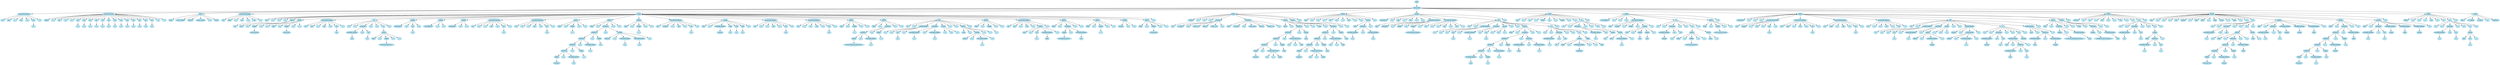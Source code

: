 digraph arbolAST{
node [shape=oval, style=filled, color=lightblue2, fontname=Helvetica, fontsize=10];
edge [fontname=Helvetica, fontsize=10];
n0[label="INICIO"];
n1[label="INSTRUCCIONES"];
n0 -> n1;
n2[label="DECLARACION_VARIABLES"];
n1 -> n2;
n3[label="var"];
n2 -> n3;
n4[label="var1"];
n2 -> n4;
n5[label=":"];
n2 -> n5;
n6[label="INT"];
n2 -> n6;
n7[label="="];
n2 -> n7;
n8[label="INT"];
n2 -> n8;
n9[label="0"];
n8 -> n9;
n10[label=";"];
n2 -> n10;
n11[label="Declaracion de Arreglos"];
n1 -> n11;
n12[label="arreglo2"];
n11 -> n12;
n13[label=":"];
n11 -> n13;
n14[label="INT"];
n11 -> n14;
n15[label="="];
n11 -> n15;
n16[label="["];
n11 -> n16;
n17[label="INT"];
n11 -> n17;
n18[label="0"];
n17 -> n18;
n19[label="INT"];
n11 -> n19;
n20[label="0"];
n19 -> n20;
n21[label="INT"];
n11 -> n21;
n22[label="1"];
n21 -> n22;
n23[label="INT"];
n11 -> n23;
n24[label="2"];
n23 -> n24;
n25[label="INT"];
n11 -> n25;
n26[label="0"];
n25 -> n26;
n27[label="INT"];
n11 -> n27;
n28[label="0"];
n27 -> n28;
n29[label="INT"];
n11 -> n29;
n30[label="5"];
n29 -> n30;
n31[label="INT"];
n11 -> n31;
n32[label="1"];
n31 -> n32;
n33[label="INT"];
n11 -> n33;
n34[label="0"];
n33 -> n34;
n35[label="INT"];
n11 -> n35;
n36[label="0"];
n35 -> n36;
n37[label="INT"];
n11 -> n37;
n38[label="8"];
n37 -> n38;
n39[label="INT"];
n11 -> n39;
n40[label="0"];
n39 -> n40;
n41[label="INT"];
n11 -> n41;
n42[label="0"];
n41 -> n42;
n43[label="]"];
n11 -> n43;
n44[label=";"];
n11 -> n44;
n45[label="STRUCT"];
n1 -> n45;
n46[label="struct {"];
n45 -> n46;
n47[label="nombre : CADENA"];
n45 -> n47;
n48[label="edad : INT"];
n45 -> n48;
n49[label="estatura : DOUBLE"];
n45 -> n49;
n50[label="}"];
n45 -> n50;
n51[label="persona"];
n45 -> n51;
n52[label="DECLARACION_VARIABLES"];
n1 -> n52;
n53[label="var"];
n52 -> n53;
n54[label="global"];
n52 -> n54;
n55[label=":"];
n52 -> n55;
n56[label="INT"];
n52 -> n56;
n57[label="="];
n52 -> n57;
n58[label="INT"];
n52 -> n58;
n59[label="10"];
n58 -> n59;
n60[label=";"];
n52 -> n60;
n61[label="METODO"];
n1 -> n61;
n62[label="main"];
n61 -> n62;
n63[label="("];
n61 -> n63;
n64[label=")"];
n61 -> n64;
n65[label="{"];
n61 -> n65;
n66[label="PRINTLN"];
n61 -> n66;
n67[label="Println"];
n66 -> n67;
n68[label="("];
n66 -> n68;
n69[label="CADENA"];
n66 -> n69;
n70[label="Archivo de prueba"];
n69 -> n70;
n71[label=")"];
n66 -> n71;
n72[label=";"];
n66 -> n72;
n73[label="PRINTLN"];
n61 -> n73;
n74[label="Println"];
n73 -> n74;
n75[label="("];
n73 -> n75;
n76[label="CADENA"];
n73 -> n76;
n77[label="Si sale compi1"];
n76 -> n77;
n78[label=")"];
n73 -> n78;
n79[label=";"];
n73 -> n79;
n80[label="DECLARACION_VARIABLES"];
n61 -> n80;
n81[label="var"];
n80 -> n81;
n82[label="var1"];
n80 -> n82;
n83[label=":"];
n80 -> n83;
n84[label="INT"];
n80 -> n84;
n85[label="="];
n80 -> n85;
n86[label="INT"];
n80 -> n86;
n87[label="10"];
n86 -> n87;
n88[label=";"];
n80 -> n88;
n89[label="IF"];
n61 -> n89;
n90[label="if"];
n89 -> n90;
n91[label="("];
n89 -> n91;
n92[label="RELACIONAL"];
n89 -> n92;
n93[label="RECUPERAR_VARIABLE"];
n92 -> n93;
n94[label="var1"];
n93 -> n94;
n95[label="=="];
n92 -> n95;
n96[label="INT"];
n92 -> n96;
n97[label="0"];
n96 -> n97;
n98[label=")"];
n89 -> n98;
n99[label="{"];
n89 -> n99;
n100[label="IF"];
n89 -> n100;
n101[label="PRINTLN"];
n100 -> n101;
n102[label="Println"];
n101 -> n102;
n103[label="("];
n101 -> n103;
n104[label="CADENA"];
n101 -> n104;
n105[label="Manejo de ambitos erroneo :'("];
n104 -> n105;
n106[label=")"];
n101 -> n106;
n107[label=";"];
n101 -> n107;
n108[label="}"];
n89 -> n108;
n109[label="LLAMADA"];
n61 -> n109;
n110[label="tablamultiplicar"];
n109 -> n110;
n111[label="("];
n109 -> n111;
n112[label="INT"];
n109 -> n112;
n113[label="5"];
n112 -> n113;
n114[label=")"];
n109 -> n114;
n115[label="LLAMADA"];
n61 -> n115;
n116[label="recursividadbasica"];
n115 -> n116;
n117[label="("];
n115 -> n117;
n118[label=")"];
n115 -> n118;
n119[label="LLAMADA"];
n61 -> n119;
n120[label="analizararreglo"];
n119 -> n120;
n121[label="("];
n119 -> n121;
n122[label=")"];
n119 -> n122;
n123[label="DECLARACION_VARIABLES"];
n61 -> n123;
n124[label="var"];
n123 -> n124;
n125[label="m"];
n123 -> n125;
n126[label=":"];
n123 -> n126;
n127[label="INT"];
n123 -> n127;
n128[label="="];
n123 -> n128;
n129[label="INT"];
n123 -> n129;
n130[label="1"];
n129 -> n130;
n131[label=";"];
n123 -> n131;
n132[label="DECLARACION_VARIABLES"];
n61 -> n132;
n133[label="var"];
n132 -> n133;
n134[label="n"];
n132 -> n134;
n135[label=":"];
n132 -> n135;
n136[label="INT"];
n132 -> n136;
n137[label="="];
n132 -> n137;
n138[label="INT"];
n132 -> n138;
n139[label="2"];
n138 -> n139;
n140[label=";"];
n132 -> n140;
n141[label="PRINTLN"];
n61 -> n141;
n142[label="Println"];
n141 -> n142;
n143[label="("];
n141 -> n143;
n144[label="CADENA"];
n141 -> n144;
n145[label=""];
n144 -> n145;
n146[label=")"];
n141 -> n146;
n147[label=";"];
n141 -> n147;
n148[label="PRINTLN"];
n61 -> n148;
n149[label="Println"];
n148 -> n149;
n150[label="("];
n148 -> n150;
n151[label="ARITMETICA"];
n148 -> n151;
n152[label="ARITMETICA"];
n151 -> n152;
n153[label="ARITMETICA"];
n152 -> n153;
n154[label="ARITMETICA"];
n153 -> n154;
n155[label="ARITMETICA"];
n154 -> n155;
n156[label="CADENA"];
n155 -> n156;
n157[label="Ackermann("];
n156 -> n157;
n158[label="+"];
n155 -> n158;
n159[label="RECUPERAR_VARIABLE"];
n155 -> n159;
n160[label="m"];
n159 -> n160;
n161[label="+"];
n154 -> n161;
n162[label="CADENA"];
n154 -> n162;
n163[label=", "];
n162 -> n163;
n164[label="+"];
n153 -> n164;
n165[label="RECUPERAR_VARIABLE"];
n153 -> n165;
n166[label="n"];
n165 -> n166;
n167[label="+"];
n152 -> n167;
n168[label="CADENA"];
n152 -> n168;
n169[label=") = "];
n168 -> n169;
n170[label="+"];
n151 -> n170;
n171[label="LLAMADA"];
n151 -> n171;
n172[label="ackermann"];
n171 -> n172;
n173[label="("];
n171 -> n173;
n174[label="RECUPERAR_VARIABLE"];
n171 -> n174;
n175[label="m"];
n174 -> n175;
n176[label="RECUPERAR_VARIABLE"];
n171 -> n176;
n177[label="n"];
n176 -> n177;
n178[label=")"];
n171 -> n178;
n179[label=")"];
n148 -> n179;
n180[label=";"];
n148 -> n180;
n181[label="PRINTLN"];
n61 -> n181;
n182[label="Println"];
n181 -> n182;
n183[label="("];
n181 -> n183;
n184[label="CADENA"];
n181 -> n184;
n185[label=""];
n184 -> n185;
n186[label=")"];
n181 -> n186;
n187[label=";"];
n181 -> n187;
n188[label="DECLARACION_VARIABLES"];
n61 -> n188;
n189[label="var"];
n188 -> n189;
n190[label="numdiscos"];
n188 -> n190;
n191[label=":"];
n188 -> n191;
n192[label="INT"];
n188 -> n192;
n193[label="="];
n188 -> n193;
n194[label="INT"];
n188 -> n194;
n195[label="4"];
n194 -> n195;
n196[label=";"];
n188 -> n196;
n197[label="LLAMADA"];
n61 -> n197;
n198[label="hanoi"];
n197 -> n198;
n199[label="("];
n197 -> n199;
n200[label="RECUPERAR_VARIABLE"];
n197 -> n200;
n201[label="numdiscos"];
n200 -> n201;
n202[label="CHAR"];
n197 -> n202;
n203[label="A"];
n202 -> n203;
n204[label="CHAR"];
n197 -> n204;
n205[label="C"];
n204 -> n205;
n206[label="CHAR"];
n197 -> n206;
n207[label="B"];
n206 -> n207;
n208[label=")"];
n197 -> n208;
n209[label="DECLARACION_VARIABLES"];
n61 -> n209;
n210[label="var"];
n209 -> n210;
n211[label="f"];
n209 -> n211;
n212[label=":"];
n209 -> n212;
n213[label="INT"];
n209 -> n213;
n214[label="="];
n209 -> n214;
n215[label="INT"];
n209 -> n215;
n216[label="10"];
n215 -> n216;
n217[label=";"];
n209 -> n217;
n218[label="DECLARACION_VARIABLES"];
n61 -> n218;
n219[label="var"];
n218 -> n219;
n220[label="i"];
n218 -> n220;
n221[label=":"];
n218 -> n221;
n222[label="INT"];
n218 -> n222;
n223[label="="];
n218 -> n223;
n224[label="INT"];
n218 -> n224;
n225[label="0"];
n224 -> n225;
n226[label=";"];
n218 -> n226;
n227[label="PRINTLN"];
n61 -> n227;
n228[label="Println"];
n227 -> n228;
n229[label="("];
n227 -> n229;
n230[label="CADENA"];
n227 -> n230;
n231[label=""];
n230 -> n231;
n232[label=")"];
n227 -> n232;
n233[label=";"];
n227 -> n233;
n234[label="PRINTLN"];
n61 -> n234;
n235[label="Println"];
n234 -> n235;
n236[label="("];
n234 -> n236;
n237[label="ARITMETICA"];
n234 -> n237;
n238[label="ARITMETICA"];
n237 -> n238;
n239[label="CADENA"];
n238 -> n239;
n240[label="Secuencia de Fibonacci hasta el término "];
n239 -> n240;
n241[label="+"];
n238 -> n241;
n242[label="RECUPERAR_VARIABLE"];
n238 -> n242;
n243[label="f"];
n242 -> n243;
n244[label="+"];
n237 -> n244;
n245[label="CADENA"];
n237 -> n245;
n246[label=":"];
n245 -> n246;
n247[label=")"];
n234 -> n247;
n248[label=";"];
n234 -> n248;
n249[label="FOR"];
n61 -> n249;
n250[label="for"];
n249 -> n250;
n251[label="("];
n249 -> n251;
n252[label="ASIGNAR_VARIABLE"];
n249 -> n252;
n253[label="i"];
n252 -> n253;
n254[label="="];
n252 -> n254;
n255[label="INT"];
n252 -> n255;
n256[label="0"];
n255 -> n256;
n257[label=";"];
n252 -> n257;
n258[label="RELACIONAL"];
n249 -> n258;
n259[label="RECUPERAR_VARIABLE"];
n258 -> n259;
n260[label="i"];
n259 -> n260;
n261[label="<"];
n258 -> n261;
n262[label="RECUPERAR_VARIABLE"];
n258 -> n262;
n263[label="f"];
n262 -> n263;
n264[label="INC_DEC"];
n249 -> n264;
n265[label="i"];
n264 -> n265;
n266[label="++"];
n264 -> n266;
n267[label=";"];
n264 -> n267;
n268[label=")"];
n249 -> n268;
n269[label="{"];
n249 -> n269;
n270[label="PRINTLN"];
n249 -> n270;
n271[label="Println"];
n270 -> n271;
n272[label="("];
n270 -> n272;
n273[label="LLAMADA"];
n270 -> n273;
n274[label="fibonacci"];
n273 -> n274;
n275[label="("];
n273 -> n275;
n276[label="RECUPERAR_VARIABLE"];
n273 -> n276;
n277[label="i"];
n276 -> n277;
n278[label=")"];
n273 -> n278;
n279[label=")"];
n270 -> n279;
n280[label=";"];
n270 -> n280;
n281[label="}"];
n249 -> n281;
n282[label="PRINTLN"];
n61 -> n282;
n283[label="Println"];
n282 -> n283;
n284[label="("];
n282 -> n284;
n285[label="CADENA"];
n282 -> n285;
n286[label=""];
n285 -> n286;
n287[label=")"];
n282 -> n287;
n288[label=";"];
n282 -> n288;
n289[label="DECLARACION_VARIABLES"];
n61 -> n289;
n290[label="var"];
n289 -> n290;
n291[label="sum"];
n289 -> n291;
n292[label=":"];
n289 -> n292;
n293[label="INT"];
n289 -> n293;
n294[label="="];
n289 -> n294;
n295[label="LLAMADA"];
n289 -> n295;
n296[label="suma"];
n295 -> n296;
n297[label="("];
n295 -> n297;
n298[label="INT"];
n295 -> n298;
n299[label="1"];
n298 -> n299;
n300[label="RECUPERAR_VARIABLE"];
n295 -> n300;
n301[label="global"];
n300 -> n301;
n302[label=")"];
n295 -> n302;
n303[label=";"];
n289 -> n303;
n304[label="PRINTLN"];
n61 -> n304;
n305[label="Println"];
n304 -> n305;
n306[label="("];
n304 -> n306;
n307[label="ARITMETICA"];
n304 -> n307;
n308[label="CADENA"];
n307 -> n308;
n309[label="El resultado de la suma es: "];
n308 -> n309;
n310[label="+"];
n307 -> n310;
n311[label="RECUPERAR_VARIABLE"];
n307 -> n311;
n312[label="sum"];
n311 -> n312;
n313[label=")"];
n304 -> n313;
n314[label=";"];
n304 -> n314;
n315[label="PRINTLN"];
n61 -> n315;
n316[label="Println"];
n315 -> n316;
n317[label="("];
n315 -> n317;
n318[label="CADENA"];
n315 -> n318;
n319[label=""];
n318 -> n319;
n320[label=")"];
n315 -> n320;
n321[label=";"];
n315 -> n321;
n322[label="LLAMADA"];
n61 -> n322;
n323[label="mimetodo"];
n322 -> n323;
n324[label="("];
n322 -> n324;
n325[label=")"];
n322 -> n325;
n326[label="PRINTLN"];
n61 -> n326;
n327[label="Println"];
n326 -> n327;
n328[label="("];
n326 -> n328;
n329[label="CADENA"];
n326 -> n329;
n330[label="Fin de la prueba"];
n329 -> n330;
n331[label=")"];
n326 -> n331;
n332[label=";"];
n326 -> n332;
n333[label="}"];
n61 -> n333;
n334[label="METODO"];
n1 -> n334;
n335[label="mimetodo"];
n334 -> n335;
n336[label="("];
n334 -> n336;
n337[label=")"];
n334 -> n337;
n338[label="{"];
n334 -> n338;
n339[label="INSTSTRUCT"];
n334 -> n339;
n340[label="var"];
n339 -> n340;
n341[label="p1 : persona"];
n339 -> n341;
n342[label="= {"];
n339 -> n342;
n343[label="nombre : Luis"];
n339 -> n343;
n344[label="edad : 20"];
n339 -> n344;
n345[label="estatura : 1.60"];
n339 -> n345;
n346[label="}"];
n339 -> n346;
n347[label="INSTSTRUCT"];
n334 -> n347;
n348[label="const"];
n347 -> n348;
n349[label="p2 : persona"];
n347 -> n349;
n350[label="= {"];
n347 -> n350;
n351[label="nombre : Maria"];
n347 -> n351;
n352[label="edad : 25"];
n347 -> n352;
n353[label="estatura : 1.50"];
n347 -> n353;
n354[label="}"];
n347 -> n354;
n355[label="PRINTLN"];
n334 -> n355;
n356[label="Println"];
n355 -> n356;
n357[label="("];
n355 -> n357;
n358[label="ARITMETICA"];
n355 -> n358;
n359[label="ARITMETICA"];
n358 -> n359;
n360[label="ARITMETICA"];
n359 -> n360;
n361[label="ARITMETICA"];
n360 -> n361;
n362[label="CADENA"];
n361 -> n362;
n363[label="La persona "];
n362 -> n363;
n364[label="+"];
n361 -> n364;
n365[label="ACCESO CAMPO STRUCT"];
n361 -> n365;
n366[label="p1"];
n365 -> n366;
n367[label="."];
n365 -> n367;
n368[label="nombre"];
n365 -> n368;
n369[label="+"];
n360 -> n369;
n370[label="CADENA"];
n360 -> n370;
n371[label=" tiene "];
n370 -> n371;
n372[label="+"];
n359 -> n372;
n373[label="ACCESO CAMPO STRUCT"];
n359 -> n373;
n374[label="p1"];
n373 -> n374;
n375[label="."];
n373 -> n375;
n376[label="edad"];
n373 -> n376;
n377[label="+"];
n358 -> n377;
n378[label="CADENA"];
n358 -> n378;
n379[label=" años"];
n378 -> n379;
n380[label=")"];
n355 -> n380;
n381[label=";"];
n355 -> n381;
n382[label="PRINTLN"];
n334 -> n382;
n383[label="Println"];
n382 -> n383;
n384[label="("];
n382 -> n384;
n385[label="ARITMETICA"];
n382 -> n385;
n386[label="ARITMETICA"];
n385 -> n386;
n387[label="ARITMETICA"];
n386 -> n387;
n388[label="ARITMETICA"];
n387 -> n388;
n389[label="CADENA"];
n388 -> n389;
n390[label="La persona "];
n389 -> n390;
n391[label="+"];
n388 -> n391;
n392[label="ACCESO CAMPO STRUCT"];
n388 -> n392;
n393[label="p2"];
n392 -> n393;
n394[label="."];
n392 -> n394;
n395[label="nombre"];
n392 -> n395;
n396[label="+"];
n387 -> n396;
n397[label="CADENA"];
n387 -> n397;
n398[label=" tiene "];
n397 -> n398;
n399[label="+"];
n386 -> n399;
n400[label="ACCESO CAMPO STRUCT"];
n386 -> n400;
n401[label="p2"];
n400 -> n401;
n402[label="."];
n400 -> n402;
n403[label="edad"];
n400 -> n403;
n404[label="+"];
n385 -> n404;
n405[label="CADENA"];
n385 -> n405;
n406[label=" años"];
n405 -> n406;
n407[label=")"];
n382 -> n407;
n408[label=";"];
n382 -> n408;
n409[label="}"];
n334 -> n409;
n410[label="METODO"];
n1 -> n410;
n411[label="suma"];
n410 -> n411;
n412[label="("];
n410 -> n412;
n413[label="a"];
n410 -> n413;
n414[label=":"];
n410 -> n414;
n415[label="INT"];
n410 -> n415;
n416[label="b"];
n410 -> n416;
n417[label=":"];
n410 -> n417;
n418[label="INT"];
n410 -> n418;
n419[label=")"];
n410 -> n419;
n420[label="{"];
n410 -> n420;
n421[label="RETURN"];
n410 -> n421;
n422[label="return"];
n421 -> n422;
n423[label="ARITMETICA"];
n421 -> n423;
n424[label="RECUPERAR_VARIABLE"];
n423 -> n424;
n425[label="a"];
n424 -> n425;
n426[label="+"];
n423 -> n426;
n427[label="RECUPERAR_VARIABLE"];
n423 -> n427;
n428[label="b"];
n427 -> n428;
n429[label=";"];
n421 -> n429;
n430[label="}"];
n410 -> n430;
n431[label="METODO"];
n1 -> n431;
n432[label="tablamultiplicar"];
n431 -> n432;
n433[label="("];
n431 -> n433;
n434[label="valor"];
n431 -> n434;
n435[label=":"];
n431 -> n435;
n436[label="INT"];
n431 -> n436;
n437[label=")"];
n431 -> n437;
n438[label="{"];
n431 -> n438;
n439[label="DECLARACION_VARIABLES"];
n431 -> n439;
n440[label="const"];
n439 -> n440;
n441[label="cadenasalida"];
n439 -> n441;
n442[label=":"];
n439 -> n442;
n443[label="CADENA"];
n439 -> n443;
n444[label="="];
n439 -> n444;
n445[label="CADENA"];
n439 -> n445;
n446[label="Final de la tabla de multiplicar"];
n445 -> n446;
n447[label=";"];
n439 -> n447;
n448[label="DECLARACION_VARIABLES"];
n431 -> n448;
n449[label="var"];
n448 -> n449;
n450[label="i"];
n448 -> n450;
n451[label=":"];
n448 -> n451;
n452[label="INT"];
n448 -> n452;
n453[label="="];
n448 -> n453;
n454[label="INT"];
n448 -> n454;
n455[label="1"];
n454 -> n455;
n456[label=";"];
n448 -> n456;
n457[label="FOR"];
n431 -> n457;
n458[label="for"];
n457 -> n458;
n459[label="("];
n457 -> n459;
n460[label="ASIGNAR_VARIABLE"];
n457 -> n460;
n461[label="i"];
n460 -> n461;
n462[label="="];
n460 -> n462;
n463[label="INT"];
n460 -> n463;
n464[label="1"];
n463 -> n464;
n465[label=";"];
n460 -> n465;
n466[label="RELACIONAL"];
n457 -> n466;
n467[label="RECUPERAR_VARIABLE"];
n466 -> n467;
n468[label="i"];
n467 -> n468;
n469[label="<"];
n466 -> n469;
n470[label="INT"];
n466 -> n470;
n471[label="11"];
n470 -> n471;
n472[label="INC_DEC"];
n457 -> n472;
n473[label="i"];
n472 -> n473;
n474[label="++"];
n472 -> n474;
n475[label=";"];
n472 -> n475;
n476[label=")"];
n457 -> n476;
n477[label="{"];
n457 -> n477;
n478[label="PRINTLN"];
n457 -> n478;
n479[label="Println"];
n478 -> n479;
n480[label="("];
n478 -> n480;
n481[label="ARITMETICA"];
n478 -> n481;
n482[label="ARITMETICA"];
n481 -> n482;
n483[label="ARITMETICA"];
n482 -> n483;
n484[label="ARITMETICA"];
n483 -> n484;
n485[label="RECUPERAR_VARIABLE"];
n484 -> n485;
n486[label="valor"];
n485 -> n486;
n487[label="+"];
n484 -> n487;
n488[label="CADENA"];
n484 -> n488;
n489[label=" x "];
n488 -> n489;
n490[label="+"];
n483 -> n490;
n491[label="RECUPERAR_VARIABLE"];
n483 -> n491;
n492[label="i"];
n491 -> n492;
n493[label="+"];
n482 -> n493;
n494[label="CADENA"];
n482 -> n494;
n495[label=" = "];
n494 -> n495;
n496[label="+"];
n481 -> n496;
n497[label="ARITMETICA"];
n481 -> n497;
n498[label="RECUPERAR_VARIABLE"];
n497 -> n498;
n499[label="valor"];
n498 -> n499;
n500[label="*"];
n497 -> n500;
n501[label="RECUPERAR_VARIABLE"];
n497 -> n501;
n502[label="i"];
n501 -> n502;
n503[label=")"];
n478 -> n503;
n504[label=";"];
n478 -> n504;
n505[label="IF"];
n457 -> n505;
n506[label="if"];
n505 -> n506;
n507[label="("];
n505 -> n507;
n508[label="RELACIONAL"];
n505 -> n508;
n509[label="RECUPERAR_VARIABLE"];
n508 -> n509;
n510[label="i"];
n509 -> n510;
n511[label="=="];
n508 -> n511;
n512[label="INT"];
n508 -> n512;
n513[label="10"];
n512 -> n513;
n514[label=")"];
n505 -> n514;
n515[label="{"];
n505 -> n515;
n516[label="IF"];
n505 -> n516;
n517[label="PRINTLN"];
n516 -> n517;
n518[label="Println"];
n517 -> n518;
n519[label="("];
n517 -> n519;
n520[label="RECUPERAR_VARIABLE"];
n517 -> n520;
n521[label="cadenasalida"];
n520 -> n521;
n522[label=")"];
n517 -> n522;
n523[label=";"];
n517 -> n523;
n524[label="BREAK"];
n516 -> n524;
n525[label="break"];
n524 -> n525;
n526[label="}"];
n505 -> n526;
n527[label="}"];
n457 -> n527;
n528[label="}"];
n431 -> n528;
n529[label="METODO"];
n1 -> n529;
n530[label="mcd"];
n529 -> n530;
n531[label="("];
n529 -> n531;
n532[label="a"];
n529 -> n532;
n533[label=":"];
n529 -> n533;
n534[label="DOUBLE"];
n529 -> n534;
n535[label="b"];
n529 -> n535;
n536[label=":"];
n529 -> n536;
n537[label="DOUBLE"];
n529 -> n537;
n538[label=")"];
n529 -> n538;
n539[label="{"];
n529 -> n539;
n540[label="IF"];
n529 -> n540;
n541[label="if"];
n540 -> n541;
n542[label="("];
n540 -> n542;
n543[label="RELACIONAL"];
n540 -> n543;
n544[label="RECUPERAR_VARIABLE"];
n543 -> n544;
n545[label="b"];
n544 -> n545;
n546[label="=="];
n543 -> n546;
n547[label="DOUBLE"];
n543 -> n547;
n548[label="0.0"];
n547 -> n548;
n549[label=")"];
n540 -> n549;
n550[label="{"];
n540 -> n550;
n551[label="IF"];
n540 -> n551;
n552[label="RETURN"];
n551 -> n552;
n553[label="return"];
n552 -> n553;
n554[label="RECUPERAR_VARIABLE"];
n552 -> n554;
n555[label="a"];
n554 -> n555;
n556[label=";"];
n552 -> n556;
n557[label="}"];
n540 -> n557;
n558[label="}"];
n529 -> n558;
n559[label="METODO"];
n1 -> n559;
n560[label="recursividadbasica"];
n559 -> n560;
n561[label="("];
n559 -> n561;
n562[label=")"];
n559 -> n562;
n563[label="{"];
n559 -> n563;
n564[label="DECLARACION_VARIABLES"];
n559 -> n564;
n565[label="const"];
n564 -> n565;
n566[label="resultado"];
n564 -> n566;
n567[label=":"];
n564 -> n567;
n568[label="DOUBLE"];
n564 -> n568;
n569[label="="];
n564 -> n569;
n570[label="LLAMADA"];
n564 -> n570;
n571[label="mcd"];
n570 -> n571;
n572[label="("];
n570 -> n572;
n573[label="DOUBLE"];
n570 -> n573;
n574[label="48.0"];
n573 -> n574;
n575[label="DOUBLE"];
n570 -> n575;
n576[label="18.0"];
n575 -> n576;
n577[label=")"];
n570 -> n577;
n578[label=";"];
n564 -> n578;
n579[label="IF"];
n559 -> n579;
n580[label="if"];
n579 -> n580;
n581[label="("];
n579 -> n581;
n582[label="RELACIONAL"];
n579 -> n582;
n583[label="RECUPERAR_VARIABLE"];
n582 -> n583;
n584[label="resultado"];
n583 -> n584;
n585[label="=="];
n582 -> n585;
n586[label="INT"];
n582 -> n586;
n587[label="6"];
n586 -> n587;
n588[label=")"];
n579 -> n588;
n589[label="{"];
n579 -> n589;
n590[label="IF"];
n579 -> n590;
n591[label="PRINTLN"];
n590 -> n591;
n592[label="Println"];
n591 -> n592;
n593[label="("];
n591 -> n593;
n594[label="CADENA"];
n591 -> n594;
n595[label="Funcion recursiva correcta"];
n594 -> n595;
n596[label=")"];
n591 -> n596;
n597[label=";"];
n591 -> n597;
n598[label="RETURN"];
n590 -> n598;
n599[label="return"];
n598 -> n599;
n600[label=";"];
n598 -> n600;
n601[label="}"];
n579 -> n601;
n602[label="PRINTLN"];
n559 -> n602;
n603[label="Println"];
n602 -> n603;
n604[label="("];
n602 -> n604;
n605[label="CADENA"];
n602 -> n605;
n606[label="Funcion recursiva incorrecta"];
n605 -> n606;
n607[label=")"];
n602 -> n607;
n608[label=";"];
n602 -> n608;
n609[label="}"];
n559 -> n609;
n610[label="METODO"];
n1 -> n610;
n611[label="analizararreglo"];
n610 -> n611;
n612[label="("];
n610 -> n612;
n613[label=")"];
n610 -> n613;
n614[label="{"];
n610 -> n614;
n615[label="DECLARACION_VARIABLES"];
n610 -> n615;
n616[label="var"];
n615 -> n616;
n617[label="temporal"];
n615 -> n617;
n618[label=":"];
n615 -> n618;
n619[label="INT"];
n615 -> n619;
n620[label="="];
n615 -> n620;
n621[label="INT"];
n615 -> n621;
n622[label="0"];
n621 -> n622;
n623[label=";"];
n615 -> n623;
n624[label="DECLARACION_VARIABLES"];
n610 -> n624;
n625[label="var"];
n624 -> n625;
n626[label="suma"];
n624 -> n626;
n627[label=":"];
n624 -> n627;
n628[label="INT"];
n624 -> n628;
n629[label="="];
n624 -> n629;
n630[label="INT"];
n624 -> n630;
n631[label="17"];
n630 -> n631;
n632[label=";"];
n624 -> n632;
n633[label="DECLARACION_VARIABLES"];
n610 -> n633;
n634[label="var"];
n633 -> n634;
n635[label="ceros"];
n633 -> n635;
n636[label=":"];
n633 -> n636;
n637[label="INT"];
n633 -> n637;
n638[label="="];
n633 -> n638;
n639[label="INT"];
n633 -> n639;
n640[label="8"];
n639 -> n640;
n641[label=";"];
n633 -> n641;
n642[label="DECLARACION_VARIABLES"];
n610 -> n642;
n643[label="var"];
n642 -> n643;
n644[label="i"];
n642 -> n644;
n645[label=":"];
n642 -> n645;
n646[label="INT"];
n642 -> n646;
n647[label="="];
n642 -> n647;
n648[label="INT"];
n642 -> n648;
n649[label="0"];
n648 -> n649;
n650[label=";"];
n642 -> n650;
n651[label="FOR"];
n610 -> n651;
n652[label="for"];
n651 -> n652;
n653[label="("];
n651 -> n653;
n654[label="ASIGNAR_VARIABLE"];
n651 -> n654;
n655[label="i"];
n654 -> n655;
n656[label="="];
n654 -> n656;
n657[label="INT"];
n654 -> n657;
n658[label="0"];
n657 -> n658;
n659[label=";"];
n654 -> n659;
n660[label="RELACIONAL"];
n651 -> n660;
n661[label="RECUPERAR_VARIABLE"];
n660 -> n661;
n662[label="i"];
n661 -> n662;
n663[label="<"];
n660 -> n663;
n664[label="LENGTH"];
n660 -> n664;
n665[label="LENGTH"];
n664 -> n665;
n666[label="("];
n664 -> n666;
n667[label="RECUPERAR_VARIABLE"];
n664 -> n667;
n668[label="arreglo2"];
n667 -> n668;
n669[label=")"];
n664 -> n669;
n670[label="INC_DEC"];
n651 -> n670;
n671[label="i"];
n670 -> n671;
n672[label="++"];
n670 -> n672;
n673[label=";"];
n670 -> n673;
n674[label=")"];
n651 -> n674;
n675[label="{"];
n651 -> n675;
n676[label="ASIGNAR_VARIABLE"];
n651 -> n676;
n677[label="temporal"];
n676 -> n677;
n678[label="="];
n676 -> n678;
n679[label="ACCESO_VECTOR"];
n676 -> n679;
n680[label="arreglo2"];
n679 -> n680;
n681[label="["];
n679 -> n681;
n682[label="RECUPERAR_VARIABLE"];
n679 -> n682;
n683[label="i"];
n682 -> n683;
n684[label="]"];
n679 -> n684;
n685[label=";"];
n676 -> n685;
n686[label="IF"];
n651 -> n686;
n687[label="if"];
n686 -> n687;
n688[label="("];
n686 -> n688;
n689[label="RELACIONAL"];
n686 -> n689;
n690[label="RECUPERAR_VARIABLE"];
n689 -> n690;
n691[label="temporal"];
n690 -> n691;
n692[label="=="];
n689 -> n692;
n693[label="INT"];
n689 -> n693;
n694[label="0"];
n693 -> n694;
n695[label=")"];
n686 -> n695;
n696[label="{"];
n686 -> n696;
n697[label="IF"];
n686 -> n697;
n698[label="ASIGNAR_VARIABLE"];
n697 -> n698;
n699[label="ceros"];
n698 -> n699;
n700[label="="];
n698 -> n700;
n701[label="ARITMETICA"];
n698 -> n701;
n702[label="RECUPERAR_VARIABLE"];
n701 -> n702;
n703[label="ceros"];
n702 -> n703;
n704[label="+"];
n701 -> n704;
n705[label="INT"];
n701 -> n705;
n706[label="1"];
n705 -> n706;
n707[label=";"];
n698 -> n707;
n708[label="CONTINUE"];
n697 -> n708;
n709[label="}"];
n686 -> n709;
n710[label="ASIGNAR_VARIABLE"];
n651 -> n710;
n711[label="suma"];
n710 -> n711;
n712[label="="];
n710 -> n712;
n713[label="ARITMETICA"];
n710 -> n713;
n714[label="RECUPERAR_VARIABLE"];
n713 -> n714;
n715[label="suma"];
n714 -> n715;
n716[label="+"];
n713 -> n716;
n717[label="RECUPERAR_VARIABLE"];
n713 -> n717;
n718[label="temporal"];
n717 -> n718;
n719[label=";"];
n710 -> n719;
n720[label="}"];
n651 -> n720;
n721[label="PRINTLN"];
n610 -> n721;
n722[label="Println"];
n721 -> n722;
n723[label="("];
n721 -> n723;
n724[label="ARITMETICA"];
n721 -> n724;
n725[label="CADENA"];
n724 -> n725;
n726[label="La suma de los elementos del arreglo es: "];
n725 -> n726;
n727[label="+"];
n724 -> n727;
n728[label="RECUPERAR_VARIABLE"];
n724 -> n728;
n729[label="suma"];
n728 -> n729;
n730[label=")"];
n721 -> n730;
n731[label=";"];
n721 -> n731;
n732[label="PRINTLN"];
n610 -> n732;
n733[label="Println"];
n732 -> n733;
n734[label="("];
n732 -> n734;
n735[label="ARITMETICA"];
n732 -> n735;
n736[label="CADENA"];
n735 -> n736;
n737[label="La cantidad de ceros en el arreglo es: "];
n736 -> n737;
n738[label="+"];
n735 -> n738;
n739[label="RECUPERAR_VARIABLE"];
n735 -> n739;
n740[label="ceros"];
n739 -> n740;
n741[label=")"];
n732 -> n741;
n742[label=";"];
n732 -> n742;
n743[label="}"];
n610 -> n743;
n744[label="METODO"];
n1 -> n744;
n745[label="ackermann"];
n744 -> n745;
n746[label="("];
n744 -> n746;
n747[label="m"];
n744 -> n747;
n748[label=":"];
n744 -> n748;
n749[label="INT"];
n744 -> n749;
n750[label="n"];
n744 -> n750;
n751[label=":"];
n744 -> n751;
n752[label="INT"];
n744 -> n752;
n753[label=")"];
n744 -> n753;
n754[label="{"];
n744 -> n754;
n755[label="IF"];
n744 -> n755;
n756[label="if"];
n755 -> n756;
n757[label="("];
n755 -> n757;
n758[label="RELACIONAL"];
n755 -> n758;
n759[label="RECUPERAR_VARIABLE"];
n758 -> n759;
n760[label="m"];
n759 -> n760;
n761[label="=="];
n758 -> n761;
n762[label="INT"];
n758 -> n762;
n763[label="0"];
n762 -> n763;
n764[label=")"];
n755 -> n764;
n765[label="{"];
n755 -> n765;
n766[label="IF"];
n755 -> n766;
n767[label="RETURN"];
n766 -> n767;
n768[label="return"];
n767 -> n768;
n769[label="ARITMETICA"];
n767 -> n769;
n770[label="RECUPERAR_VARIABLE"];
n769 -> n770;
n771[label="n"];
n770 -> n771;
n772[label="+"];
n769 -> n772;
n773[label="INT"];
n769 -> n773;
n774[label="1"];
n773 -> n774;
n775[label=";"];
n767 -> n775;
n776[label="}"];
n755 -> n776;
n777[label="}"];
n744 -> n777;
n778[label="METODO"];
n1 -> n778;
n779[label="hanoi"];
n778 -> n779;
n780[label="("];
n778 -> n780;
n781[label="n"];
n778 -> n781;
n782[label=":"];
n778 -> n782;
n783[label="INT"];
n778 -> n783;
n784[label="fromPole"];
n778 -> n784;
n785[label=":"];
n778 -> n785;
n786[label="CHAR"];
n778 -> n786;
n787[label="toPole"];
n778 -> n787;
n788[label=":"];
n778 -> n788;
n789[label="CHAR"];
n778 -> n789;
n790[label="auxPole"];
n778 -> n790;
n791[label=":"];
n778 -> n791;
n792[label="CHAR"];
n778 -> n792;
n793[label=")"];
n778 -> n793;
n794[label="{"];
n778 -> n794;
n795[label="IF"];
n778 -> n795;
n796[label="if"];
n795 -> n796;
n797[label="("];
n795 -> n797;
n798[label="RELACIONAL"];
n795 -> n798;
n799[label="RECUPERAR_VARIABLE"];
n798 -> n799;
n800[label="n"];
n799 -> n800;
n801[label="=="];
n798 -> n801;
n802[label="INT"];
n798 -> n802;
n803[label="1"];
n802 -> n803;
n804[label=")"];
n795 -> n804;
n805[label="{"];
n795 -> n805;
n806[label="IF"];
n795 -> n806;
n807[label="PRINTLN"];
n806 -> n807;
n808[label="Println"];
n807 -> n808;
n809[label="("];
n807 -> n809;
n810[label="ARITMETICA"];
n807 -> n810;
n811[label="ARITMETICA"];
n810 -> n811;
n812[label="ARITMETICA"];
n811 -> n812;
n813[label="CADENA"];
n812 -> n813;
n814[label="Mover disco 1 de "];
n813 -> n814;
n815[label="+"];
n812 -> n815;
n816[label="RECUPERAR_VARIABLE"];
n812 -> n816;
n817[label="frompole"];
n816 -> n817;
n818[label="+"];
n811 -> n818;
n819[label="CADENA"];
n811 -> n819;
n820[label=" a "];
n819 -> n820;
n821[label="+"];
n810 -> n821;
n822[label="RECUPERAR_VARIABLE"];
n810 -> n822;
n823[label="topole"];
n822 -> n823;
n824[label=")"];
n807 -> n824;
n825[label=";"];
n807 -> n825;
n826[label="RETURN"];
n806 -> n826;
n827[label="return"];
n826 -> n827;
n828[label=";"];
n826 -> n828;
n829[label="}"];
n795 -> n829;
n830[label="LLAMADA"];
n778 -> n830;
n831[label="hanoi"];
n830 -> n831;
n832[label="("];
n830 -> n832;
n833[label="ARITMETICA"];
n830 -> n833;
n834[label="RECUPERAR_VARIABLE"];
n833 -> n834;
n835[label="n"];
n834 -> n835;
n836[label="-"];
n833 -> n836;
n837[label="INT"];
n833 -> n837;
n838[label="1"];
n837 -> n838;
n839[label="RECUPERAR_VARIABLE"];
n830 -> n839;
n840[label="frompole"];
n839 -> n840;
n841[label="RECUPERAR_VARIABLE"];
n830 -> n841;
n842[label="auxpole"];
n841 -> n842;
n843[label="RECUPERAR_VARIABLE"];
n830 -> n843;
n844[label="topole"];
n843 -> n844;
n845[label=")"];
n830 -> n845;
n846[label="PRINTLN"];
n778 -> n846;
n847[label="Println"];
n846 -> n847;
n848[label="("];
n846 -> n848;
n849[label="ARITMETICA"];
n846 -> n849;
n850[label="ARITMETICA"];
n849 -> n850;
n851[label="ARITMETICA"];
n850 -> n851;
n852[label="ARITMETICA"];
n851 -> n852;
n853[label="ARITMETICA"];
n852 -> n853;
n854[label="CADENA"];
n853 -> n854;
n855[label="Mover disco "];
n854 -> n855;
n856[label="+"];
n853 -> n856;
n857[label="RECUPERAR_VARIABLE"];
n853 -> n857;
n858[label="n"];
n857 -> n858;
n859[label="+"];
n852 -> n859;
n860[label="CADENA"];
n852 -> n860;
n861[label=" de "];
n860 -> n861;
n862[label="+"];
n851 -> n862;
n863[label="RECUPERAR_VARIABLE"];
n851 -> n863;
n864[label="frompole"];
n863 -> n864;
n865[label="+"];
n850 -> n865;
n866[label="CADENA"];
n850 -> n866;
n867[label=" a "];
n866 -> n867;
n868[label="+"];
n849 -> n868;
n869[label="RECUPERAR_VARIABLE"];
n849 -> n869;
n870[label="topole"];
n869 -> n870;
n871[label=")"];
n846 -> n871;
n872[label=";"];
n846 -> n872;
n873[label="LLAMADA"];
n778 -> n873;
n874[label="hanoi"];
n873 -> n874;
n875[label="("];
n873 -> n875;
n876[label="ARITMETICA"];
n873 -> n876;
n877[label="RECUPERAR_VARIABLE"];
n876 -> n877;
n878[label="n"];
n877 -> n878;
n879[label="-"];
n876 -> n879;
n880[label="INT"];
n876 -> n880;
n881[label="1"];
n880 -> n881;
n882[label="RECUPERAR_VARIABLE"];
n873 -> n882;
n883[label="auxpole"];
n882 -> n883;
n884[label="RECUPERAR_VARIABLE"];
n873 -> n884;
n885[label="topole"];
n884 -> n885;
n886[label="RECUPERAR_VARIABLE"];
n873 -> n886;
n887[label="frompole"];
n886 -> n887;
n888[label=")"];
n873 -> n888;
n889[label="}"];
n778 -> n889;
n890[label="METODO"];
n1 -> n890;
n891[label="fibonacci"];
n890 -> n891;
n892[label="("];
n890 -> n892;
n893[label="n"];
n890 -> n893;
n894[label=":"];
n890 -> n894;
n895[label="INT"];
n890 -> n895;
n896[label=")"];
n890 -> n896;
n897[label="{"];
n890 -> n897;
n898[label="IF"];
n890 -> n898;
n899[label="if"];
n898 -> n899;
n900[label="("];
n898 -> n900;
n901[label="RELACIONAL"];
n898 -> n901;
n902[label="RECUPERAR_VARIABLE"];
n901 -> n902;
n903[label="n"];
n902 -> n903;
n904[label="=="];
n901 -> n904;
n905[label="INT"];
n901 -> n905;
n906[label="0"];
n905 -> n906;
n907[label=")"];
n898 -> n907;
n908[label="{"];
n898 -> n908;
n909[label="IF"];
n898 -> n909;
n910[label="RETURN"];
n909 -> n910;
n911[label="return"];
n910 -> n911;
n912[label="INT"];
n910 -> n912;
n913[label="0"];
n912 -> n913;
n914[label=";"];
n910 -> n914;
n915[label="}"];
n898 -> n915;
n916[label="}"];
n890 -> n916;
n917[label="STRUCT"];
n1 -> n917;
n918[label="struct {"];
n917 -> n918;
n919[label="cui : CADENA"];
n917 -> n919;
n920[label="p : STRUCT"];
n917 -> n920;
n921[label="}"];
n917 -> n921;
n922[label="identificacion"];
n917 -> n922;
}